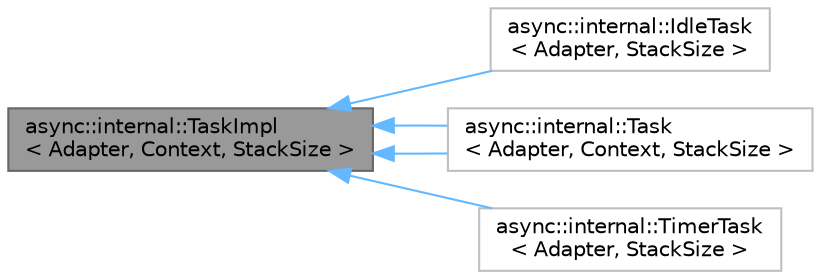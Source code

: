 digraph "async::internal::TaskImpl&lt; Adapter, Context, StackSize &gt;"
{
 // LATEX_PDF_SIZE
  bgcolor="transparent";
  edge [fontname=Helvetica,fontsize=10,labelfontname=Helvetica,labelfontsize=10];
  node [fontname=Helvetica,fontsize=10,shape=box,height=0.2,width=0.4];
  rankdir="LR";
  Node1 [id="Node000001",label="async::internal::TaskImpl\l\< Adapter, Context, StackSize \>",height=0.2,width=0.4,color="gray40", fillcolor="grey60", style="filled", fontcolor="black",tooltip=" "];
  Node1 -> Node2 [id="edge1_Node000001_Node000002",dir="back",color="steelblue1",style="solid",tooltip=" "];
  Node2 [id="Node000002",label="async::internal::IdleTask\l\< Adapter, StackSize \>",height=0.2,width=0.4,color="grey75", fillcolor="white", style="filled",URL="$df/d47/structasync_1_1internal_1_1IdleTask.html",tooltip=" "];
  Node1 -> Node3 [id="edge2_Node000001_Node000003",dir="back",color="steelblue1",style="solid",tooltip=" "];
  Node3 [id="Node000003",label="async::internal::Task\l\< Adapter, Context, StackSize \>",height=0.2,width=0.4,color="grey75", fillcolor="white", style="filled",URL="$d6/dce/structasync_1_1internal_1_1Task.html",tooltip=" "];
  Node1 -> Node3 [id="edge3_Node000001_Node000003",dir="back",color="steelblue1",style="solid",tooltip=" "];
  Node1 -> Node4 [id="edge4_Node000001_Node000004",dir="back",color="steelblue1",style="solid",tooltip=" "];
  Node4 [id="Node000004",label="async::internal::TimerTask\l\< Adapter, StackSize \>",height=0.2,width=0.4,color="grey75", fillcolor="white", style="filled",URL="$d5/d16/structasync_1_1internal_1_1TimerTask.html",tooltip=" "];
}
